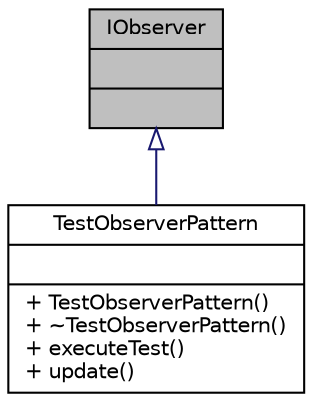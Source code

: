 digraph "IObserver"
{
 // LATEX_PDF_SIZE
  edge [fontname="Helvetica",fontsize="10",labelfontname="Helvetica",labelfontsize="10"];
  node [fontname="Helvetica",fontsize="10",shape=record];
  Node1 [label="{IObserver\n||}",height=0.2,width=0.4,color="black", fillcolor="grey75", style="filled", fontcolor="black",tooltip=" "];
  Node1 -> Node2 [dir="back",color="midnightblue",fontsize="10",style="solid",arrowtail="onormal"];
  Node2 [label="{TestObserverPattern\n||+ TestObserverPattern()\l+ ~TestObserverPattern()\l+ executeTest()\l+ update()\l}",height=0.2,width=0.4,color="black", fillcolor="white", style="filled",URL="$class_test_observer_pattern.html",tooltip=" "];
}
